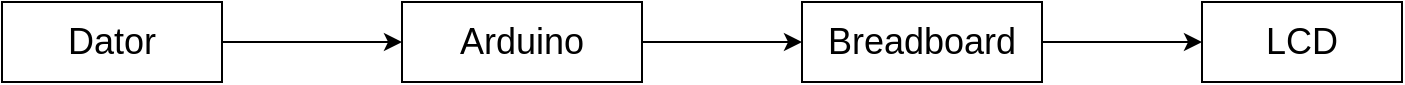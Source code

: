 <mxfile version="15.7.3" type="github">
  <diagram id="vBpyRcGpbiNrpeLYKYq1" name="Page-1">
    <mxGraphModel dx="1422" dy="754" grid="1" gridSize="10" guides="1" tooltips="1" connect="1" arrows="1" fold="1" page="1" pageScale="1" pageWidth="827" pageHeight="1169" math="0" shadow="0">
      <root>
        <mxCell id="0" />
        <mxCell id="1" parent="0" />
        <mxCell id="egLOnkCtrm8G674n_i2L-9" style="edgeStyle=orthogonalEdgeStyle;rounded=0;orthogonalLoop=1;jettySize=auto;html=1;exitX=1;exitY=0.5;exitDx=0;exitDy=0;entryX=0;entryY=0.5;entryDx=0;entryDy=0;fontSize=18;" edge="1" parent="1" source="egLOnkCtrm8G674n_i2L-1" target="egLOnkCtrm8G674n_i2L-2">
          <mxGeometry relative="1" as="geometry" />
        </mxCell>
        <mxCell id="egLOnkCtrm8G674n_i2L-1" value="&lt;font style=&quot;font-size: 18px&quot;&gt;Dator&lt;/font&gt;" style="rounded=0;whiteSpace=wrap;html=1;" vertex="1" parent="1">
          <mxGeometry x="60" y="200" width="110" height="40" as="geometry" />
        </mxCell>
        <mxCell id="egLOnkCtrm8G674n_i2L-10" style="edgeStyle=orthogonalEdgeStyle;rounded=0;orthogonalLoop=1;jettySize=auto;html=1;exitX=1;exitY=0.5;exitDx=0;exitDy=0;fontSize=18;" edge="1" parent="1" source="egLOnkCtrm8G674n_i2L-2" target="egLOnkCtrm8G674n_i2L-4">
          <mxGeometry relative="1" as="geometry" />
        </mxCell>
        <mxCell id="egLOnkCtrm8G674n_i2L-2" value="&lt;font style=&quot;font-size: 18px&quot;&gt;Arduino&lt;/font&gt;" style="rounded=0;whiteSpace=wrap;html=1;" vertex="1" parent="1">
          <mxGeometry x="260" y="200" width="120" height="40" as="geometry" />
        </mxCell>
        <mxCell id="egLOnkCtrm8G674n_i2L-11" style="edgeStyle=orthogonalEdgeStyle;rounded=0;orthogonalLoop=1;jettySize=auto;html=1;exitX=1;exitY=0.5;exitDx=0;exitDy=0;fontSize=18;" edge="1" parent="1" source="egLOnkCtrm8G674n_i2L-4" target="egLOnkCtrm8G674n_i2L-8">
          <mxGeometry relative="1" as="geometry" />
        </mxCell>
        <mxCell id="egLOnkCtrm8G674n_i2L-4" value="Breadboard" style="rounded=0;whiteSpace=wrap;html=1;fontSize=18;" vertex="1" parent="1">
          <mxGeometry x="460" y="200" width="120" height="40" as="geometry" />
        </mxCell>
        <mxCell id="egLOnkCtrm8G674n_i2L-8" value="LCD" style="rounded=0;whiteSpace=wrap;html=1;fontSize=18;" vertex="1" parent="1">
          <mxGeometry x="660" y="200" width="100" height="40" as="geometry" />
        </mxCell>
      </root>
    </mxGraphModel>
  </diagram>
</mxfile>
